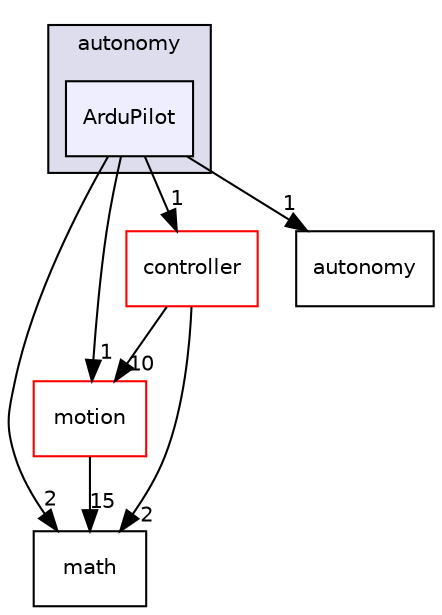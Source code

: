 digraph "/root/scrimmage/scrimmage/include/scrimmage/plugins/autonomy/ArduPilot" {
  compound=true
  node [ fontsize="10", fontname="Helvetica"];
  edge [ labelfontsize="10", labelfontname="Helvetica"];
  subgraph clusterdir_5aacfe0deb1b51de3b8a4437197fbda8 {
    graph [ bgcolor="#ddddee", pencolor="black", label="autonomy" fontname="Helvetica", fontsize="10", URL="dir_5aacfe0deb1b51de3b8a4437197fbda8.html"]
  dir_f484556747bee456bc73998485694405 [shape=box, label="ArduPilot", style="filled", fillcolor="#eeeeff", pencolor="black", URL="dir_f484556747bee456bc73998485694405.html"];
  }
  dir_accb3fd3c749527533ae278fdffb4d13 [shape=box label="motion" fillcolor="white" style="filled" color="red" URL="dir_accb3fd3c749527533ae278fdffb4d13.html"];
  dir_4281587931951fcc16b7a6ccc116b5d1 [shape=box label="math" URL="dir_4281587931951fcc16b7a6ccc116b5d1.html"];
  dir_da9620d34cca5c42773312c818662e06 [shape=box label="controller" fillcolor="white" style="filled" color="red" URL="dir_da9620d34cca5c42773312c818662e06.html"];
  dir_b3bb4020ef55165afbb203d4dc0e2378 [shape=box label="autonomy" URL="dir_b3bb4020ef55165afbb203d4dc0e2378.html"];
  dir_accb3fd3c749527533ae278fdffb4d13->dir_4281587931951fcc16b7a6ccc116b5d1 [headlabel="15", labeldistance=1.5 headhref="dir_000107_000010.html"];
  dir_f484556747bee456bc73998485694405->dir_accb3fd3c749527533ae278fdffb4d13 [headlabel="1", labeldistance=1.5 headhref="dir_000019_000107.html"];
  dir_f484556747bee456bc73998485694405->dir_4281587931951fcc16b7a6ccc116b5d1 [headlabel="2", labeldistance=1.5 headhref="dir_000019_000010.html"];
  dir_f484556747bee456bc73998485694405->dir_da9620d34cca5c42773312c818662e06 [headlabel="1", labeldistance=1.5 headhref="dir_000019_000057.html"];
  dir_f484556747bee456bc73998485694405->dir_b3bb4020ef55165afbb203d4dc0e2378 [headlabel="1", labeldistance=1.5 headhref="dir_000019_000006.html"];
  dir_da9620d34cca5c42773312c818662e06->dir_accb3fd3c749527533ae278fdffb4d13 [headlabel="10", labeldistance=1.5 headhref="dir_000057_000107.html"];
  dir_da9620d34cca5c42773312c818662e06->dir_4281587931951fcc16b7a6ccc116b5d1 [headlabel="2", labeldistance=1.5 headhref="dir_000057_000010.html"];
}
